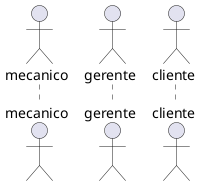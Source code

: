 @startuml
'https://plantuml.com/use-case-diagram

actor mecanico
actor gerente
actor cliente
actor cliente




@enduml